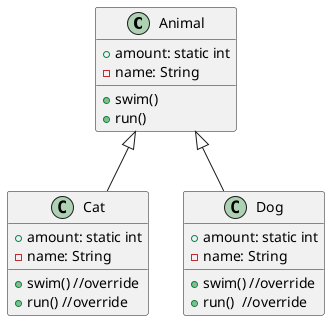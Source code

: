 @startuml

class Animal{
    +amount: static int
    -name: String
    +swim()
    +run()
}

class Cat{
    +amount: static int
    -name: String
    +swim() //override
    +run() //override
}

class Dog{
    + amount: static int
    -name: String
    +swim() //override
    +run()  //override
}

Animal <|-- Cat
Animal <|-- Dog

@enduml